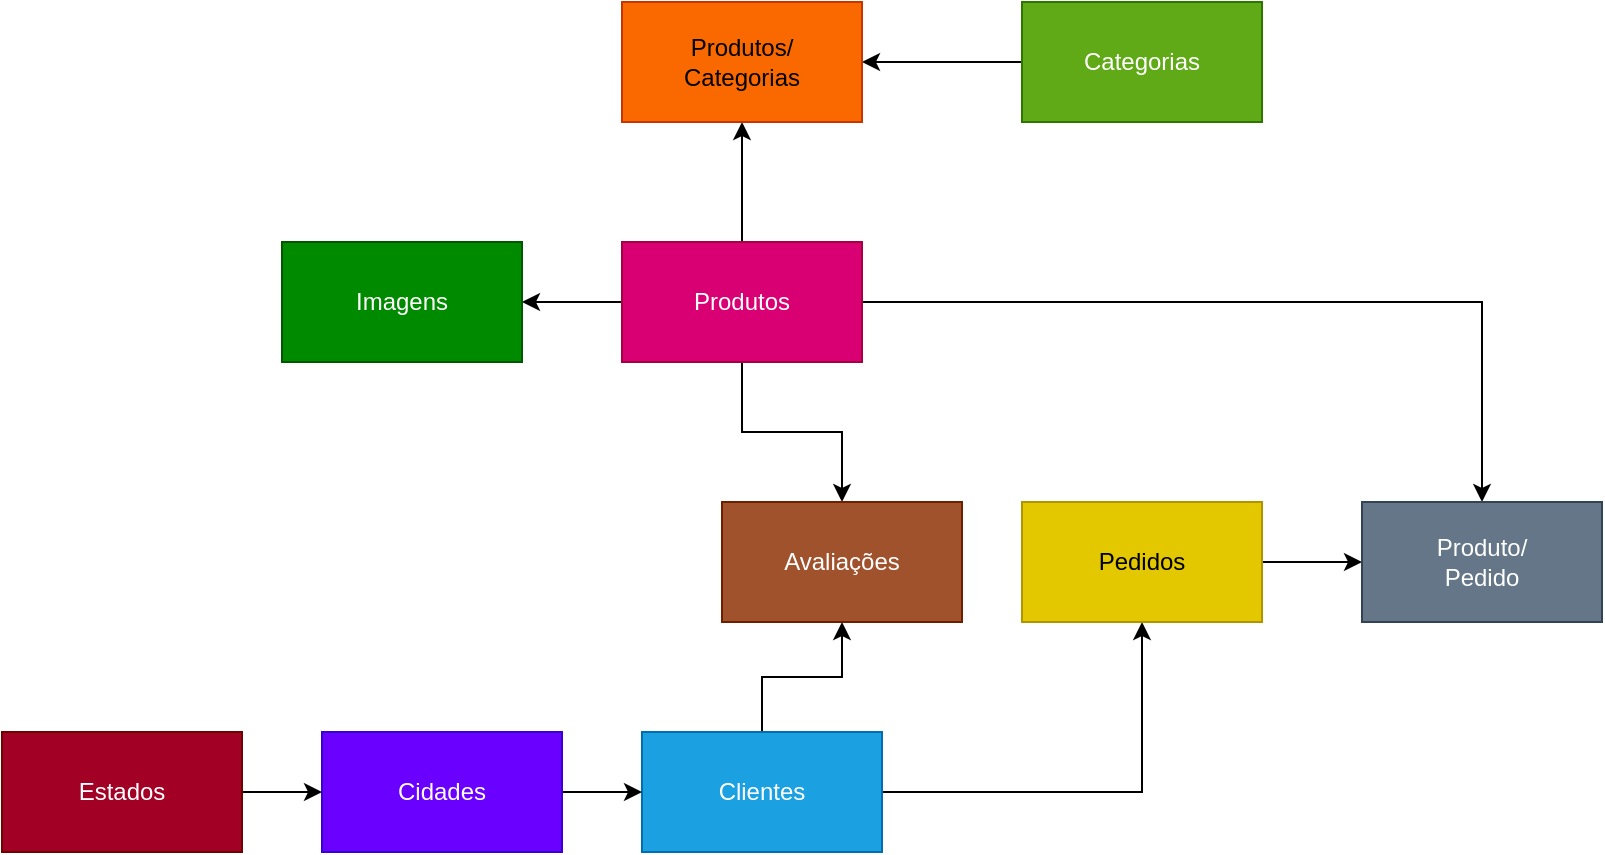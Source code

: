 <mxfile version="24.1.0" type="device" pages="2">
  <diagram name="Página-1" id="ehkid5GcVev5t1_d9UQd">
    <mxGraphModel dx="1036" dy="640" grid="1" gridSize="10" guides="1" tooltips="1" connect="1" arrows="1" fold="1" page="1" pageScale="1" pageWidth="827" pageHeight="1169" math="0" shadow="0">
      <root>
        <mxCell id="0" />
        <mxCell id="1" parent="0" />
        <mxCell id="BzZxOxJDK6EqMLM1544u-14" style="edgeStyle=orthogonalEdgeStyle;rounded=0;orthogonalLoop=1;jettySize=auto;html=1;entryX=1;entryY=0.5;entryDx=0;entryDy=0;" edge="1" parent="1" source="BzZxOxJDK6EqMLM1544u-1" target="BzZxOxJDK6EqMLM1544u-6">
          <mxGeometry relative="1" as="geometry" />
        </mxCell>
        <mxCell id="BzZxOxJDK6EqMLM1544u-16" style="edgeStyle=orthogonalEdgeStyle;rounded=0;orthogonalLoop=1;jettySize=auto;html=1;" edge="1" parent="1" source="BzZxOxJDK6EqMLM1544u-1" target="BzZxOxJDK6EqMLM1544u-11">
          <mxGeometry relative="1" as="geometry" />
        </mxCell>
        <mxCell id="BzZxOxJDK6EqMLM1544u-18" style="edgeStyle=orthogonalEdgeStyle;rounded=0;orthogonalLoop=1;jettySize=auto;html=1;entryX=0.5;entryY=0;entryDx=0;entryDy=0;" edge="1" parent="1" source="BzZxOxJDK6EqMLM1544u-1" target="BzZxOxJDK6EqMLM1544u-10">
          <mxGeometry relative="1" as="geometry" />
        </mxCell>
        <mxCell id="BzZxOxJDK6EqMLM1544u-24" style="edgeStyle=orthogonalEdgeStyle;rounded=0;orthogonalLoop=1;jettySize=auto;html=1;entryX=0.5;entryY=1;entryDx=0;entryDy=0;" edge="1" parent="1" source="BzZxOxJDK6EqMLM1544u-1" target="BzZxOxJDK6EqMLM1544u-8">
          <mxGeometry relative="1" as="geometry" />
        </mxCell>
        <mxCell id="BzZxOxJDK6EqMLM1544u-1" value="Produtos" style="rounded=0;whiteSpace=wrap;html=1;fillColor=#d80073;fontColor=#ffffff;strokeColor=#A50040;" vertex="1" parent="1">
          <mxGeometry x="324" y="140" width="120" height="60" as="geometry" />
        </mxCell>
        <mxCell id="BzZxOxJDK6EqMLM1544u-23" style="edgeStyle=orthogonalEdgeStyle;rounded=0;orthogonalLoop=1;jettySize=auto;html=1;entryX=1;entryY=0.5;entryDx=0;entryDy=0;" edge="1" parent="1" source="BzZxOxJDK6EqMLM1544u-2" target="BzZxOxJDK6EqMLM1544u-8">
          <mxGeometry relative="1" as="geometry" />
        </mxCell>
        <mxCell id="BzZxOxJDK6EqMLM1544u-2" value="Categorias" style="rounded=0;whiteSpace=wrap;html=1;fillColor=#60a917;fontColor=#ffffff;strokeColor=#2D7600;" vertex="1" parent="1">
          <mxGeometry x="524" y="20" width="120" height="60" as="geometry" />
        </mxCell>
        <mxCell id="BzZxOxJDK6EqMLM1544u-17" style="edgeStyle=orthogonalEdgeStyle;rounded=0;orthogonalLoop=1;jettySize=auto;html=1;entryX=0.5;entryY=1;entryDx=0;entryDy=0;" edge="1" parent="1" source="BzZxOxJDK6EqMLM1544u-3" target="BzZxOxJDK6EqMLM1544u-11">
          <mxGeometry relative="1" as="geometry" />
        </mxCell>
        <mxCell id="BzZxOxJDK6EqMLM1544u-19" style="edgeStyle=orthogonalEdgeStyle;rounded=0;orthogonalLoop=1;jettySize=auto;html=1;entryX=0.5;entryY=1;entryDx=0;entryDy=0;jumpSize=7;" edge="1" parent="1" source="BzZxOxJDK6EqMLM1544u-3" target="BzZxOxJDK6EqMLM1544u-9">
          <mxGeometry relative="1" as="geometry" />
        </mxCell>
        <mxCell id="BzZxOxJDK6EqMLM1544u-3" value="Clientes" style="rounded=0;whiteSpace=wrap;html=1;fillColor=#1ba1e2;fontColor=#ffffff;strokeColor=#006EAF;" vertex="1" parent="1">
          <mxGeometry x="334" y="385" width="120" height="60" as="geometry" />
        </mxCell>
        <mxCell id="BzZxOxJDK6EqMLM1544u-13" style="edgeStyle=orthogonalEdgeStyle;rounded=0;orthogonalLoop=1;jettySize=auto;html=1;entryX=0;entryY=0.5;entryDx=0;entryDy=0;" edge="1" parent="1" source="BzZxOxJDK6EqMLM1544u-4" target="BzZxOxJDK6EqMLM1544u-3">
          <mxGeometry relative="1" as="geometry" />
        </mxCell>
        <mxCell id="BzZxOxJDK6EqMLM1544u-4" value="Cidades" style="rounded=0;whiteSpace=wrap;html=1;fillColor=#6a00ff;fontColor=#ffffff;strokeColor=#3700CC;" vertex="1" parent="1">
          <mxGeometry x="174" y="385" width="120" height="60" as="geometry" />
        </mxCell>
        <mxCell id="BzZxOxJDK6EqMLM1544u-12" style="edgeStyle=orthogonalEdgeStyle;rounded=0;orthogonalLoop=1;jettySize=auto;html=1;entryX=0;entryY=0.5;entryDx=0;entryDy=0;" edge="1" parent="1" source="BzZxOxJDK6EqMLM1544u-5" target="BzZxOxJDK6EqMLM1544u-4">
          <mxGeometry relative="1" as="geometry" />
        </mxCell>
        <mxCell id="BzZxOxJDK6EqMLM1544u-5" value="Estados" style="rounded=0;whiteSpace=wrap;html=1;fillColor=#a20025;fontColor=#ffffff;strokeColor=#6F0000;" vertex="1" parent="1">
          <mxGeometry x="14" y="385" width="120" height="60" as="geometry" />
        </mxCell>
        <mxCell id="BzZxOxJDK6EqMLM1544u-6" value="Imagens" style="rounded=0;whiteSpace=wrap;html=1;fillColor=#008a00;fontColor=#ffffff;strokeColor=#005700;" vertex="1" parent="1">
          <mxGeometry x="154" y="140" width="120" height="60" as="geometry" />
        </mxCell>
        <mxCell id="BzZxOxJDK6EqMLM1544u-8" value="Produtos/&lt;div&gt;Categorias&lt;/div&gt;" style="rounded=0;whiteSpace=wrap;html=1;fillColor=#fa6800;fontColor=#000000;strokeColor=#C73500;" vertex="1" parent="1">
          <mxGeometry x="324" y="20" width="120" height="60" as="geometry" />
        </mxCell>
        <mxCell id="BzZxOxJDK6EqMLM1544u-20" style="edgeStyle=orthogonalEdgeStyle;rounded=0;orthogonalLoop=1;jettySize=auto;html=1;entryX=0;entryY=0.5;entryDx=0;entryDy=0;" edge="1" parent="1" source="BzZxOxJDK6EqMLM1544u-9" target="BzZxOxJDK6EqMLM1544u-10">
          <mxGeometry relative="1" as="geometry" />
        </mxCell>
        <mxCell id="BzZxOxJDK6EqMLM1544u-9" value="Pedidos" style="rounded=0;whiteSpace=wrap;html=1;fillColor=#e3c800;fontColor=#000000;strokeColor=#B09500;" vertex="1" parent="1">
          <mxGeometry x="524" y="270" width="120" height="60" as="geometry" />
        </mxCell>
        <mxCell id="BzZxOxJDK6EqMLM1544u-10" value="Produto/&lt;div&gt;Pedido&lt;/div&gt;" style="rounded=0;whiteSpace=wrap;html=1;fillColor=#647687;fontColor=#ffffff;strokeColor=#314354;" vertex="1" parent="1">
          <mxGeometry x="694" y="270" width="120" height="60" as="geometry" />
        </mxCell>
        <mxCell id="BzZxOxJDK6EqMLM1544u-11" value="Avaliações" style="rounded=0;whiteSpace=wrap;html=1;fillColor=#a0522d;fontColor=#ffffff;strokeColor=#6D1F00;" vertex="1" parent="1">
          <mxGeometry x="374" y="270" width="120" height="60" as="geometry" />
        </mxCell>
      </root>
    </mxGraphModel>
  </diagram>
  <diagram id="-Fr4Ofs1yqw5rrkNdhEI" name="Página-2">
    <mxGraphModel dx="1750" dy="1092" grid="1" gridSize="10" guides="1" tooltips="1" connect="1" arrows="1" fold="1" page="1" pageScale="1" pageWidth="827" pageHeight="1169" math="0" shadow="0">
      <root>
        <mxCell id="0" />
        <mxCell id="1" parent="0" />
        <mxCell id="9dLjlt2fR6YcO94l4jy7-6" value="Produtos/Categorias" style="swimlane;fontStyle=0;childLayout=stackLayout;horizontal=1;startSize=30;horizontalStack=0;resizeParent=1;resizeParentMax=0;resizeLast=0;collapsible=1;marginBottom=0;whiteSpace=wrap;html=1;fillColor=#fa6800;fontColor=#000000;strokeColor=#C73500;" vertex="1" parent="1">
          <mxGeometry x="290" y="10" width="140" height="120" as="geometry" />
        </mxCell>
        <mxCell id="9dLjlt2fR6YcO94l4jy7-7" value="id int PK&lt;span style=&quot;white-space: pre;&quot;&gt;&#x9;&lt;/span&gt;" style="text;strokeColor=#C73500;fillColor=#fa6800;align=left;verticalAlign=middle;spacingLeft=4;spacingRight=4;overflow=hidden;points=[[0,0.5],[1,0.5]];portConstraint=eastwest;rotatable=0;whiteSpace=wrap;html=1;fontColor=#000000;" vertex="1" parent="9dLjlt2fR6YcO94l4jy7-6">
          <mxGeometry y="30" width="140" height="30" as="geometry" />
        </mxCell>
        <mxCell id="9dLjlt2fR6YcO94l4jy7-8" value="idCategoria int FK" style="text;strokeColor=#2D7600;fillColor=#60a917;align=left;verticalAlign=middle;spacingLeft=4;spacingRight=4;overflow=hidden;points=[[0,0.5],[1,0.5]];portConstraint=eastwest;rotatable=0;whiteSpace=wrap;html=1;fontColor=#ffffff;" vertex="1" parent="9dLjlt2fR6YcO94l4jy7-6">
          <mxGeometry y="60" width="140" height="30" as="geometry" />
        </mxCell>
        <mxCell id="9dLjlt2fR6YcO94l4jy7-9" value="idProduto int PK" style="text;strokeColor=#A50040;fillColor=#d80073;align=left;verticalAlign=middle;spacingLeft=4;spacingRight=4;overflow=hidden;points=[[0,0.5],[1,0.5]];portConstraint=eastwest;rotatable=0;whiteSpace=wrap;html=1;fontColor=#ffffff;" vertex="1" parent="9dLjlt2fR6YcO94l4jy7-6">
          <mxGeometry y="90" width="140" height="30" as="geometry" />
        </mxCell>
        <mxCell id="GADHreK3vYwlt7wOjyap-1" value="Categorias" style="swimlane;fontStyle=0;childLayout=stackLayout;horizontal=1;startSize=30;horizontalStack=0;resizeParent=1;resizeParentMax=0;resizeLast=0;collapsible=1;marginBottom=0;whiteSpace=wrap;html=1;fillColor=#60a917;fontColor=#ffffff;strokeColor=#2D7600;" vertex="1" parent="1">
          <mxGeometry x="510" y="10" width="140" height="90" as="geometry" />
        </mxCell>
        <mxCell id="GADHreK3vYwlt7wOjyap-2" value="id int PK&lt;span style=&quot;white-space: pre;&quot;&gt;&#x9;&lt;/span&gt;" style="text;strokeColor=#2D7600;fillColor=#60a917;align=left;verticalAlign=middle;spacingLeft=4;spacingRight=4;overflow=hidden;points=[[0,0.5],[1,0.5]];portConstraint=eastwest;rotatable=0;whiteSpace=wrap;html=1;fontColor=#ffffff;" vertex="1" parent="GADHreK3vYwlt7wOjyap-1">
          <mxGeometry y="30" width="140" height="30" as="geometry" />
        </mxCell>
        <mxCell id="GADHreK3vYwlt7wOjyap-3" value="nome varchar(100)" style="text;strokeColor=#2D7600;fillColor=#60a917;align=left;verticalAlign=middle;spacingLeft=4;spacingRight=4;overflow=hidden;points=[[0,0.5],[1,0.5]];portConstraint=eastwest;rotatable=0;whiteSpace=wrap;html=1;fontColor=#ffffff;" vertex="1" parent="GADHreK3vYwlt7wOjyap-1">
          <mxGeometry y="60" width="140" height="30" as="geometry" />
        </mxCell>
        <mxCell id="GADHreK3vYwlt7wOjyap-5" value="Produtos" style="swimlane;fontStyle=0;childLayout=stackLayout;horizontal=1;startSize=30;horizontalStack=0;resizeParent=1;resizeParentMax=0;resizeLast=0;collapsible=1;marginBottom=0;whiteSpace=wrap;html=1;fillColor=#d80073;fontColor=#ffffff;strokeColor=#A50040;" vertex="1" parent="1">
          <mxGeometry x="280" y="150" width="140" height="180" as="geometry" />
        </mxCell>
        <mxCell id="GADHreK3vYwlt7wOjyap-6" value="id int PK" style="text;strokeColor=#A50040;fillColor=#d80073;align=left;verticalAlign=middle;spacingLeft=4;spacingRight=4;overflow=hidden;points=[[0,0.5],[1,0.5]];portConstraint=eastwest;rotatable=0;whiteSpace=wrap;html=1;fontColor=#ffffff;" vertex="1" parent="GADHreK3vYwlt7wOjyap-5">
          <mxGeometry y="30" width="140" height="30" as="geometry" />
        </mxCell>
        <mxCell id="GADHreK3vYwlt7wOjyap-7" value="nome varchar(100)" style="text;strokeColor=#A50040;fillColor=#d80073;align=left;verticalAlign=middle;spacingLeft=4;spacingRight=4;overflow=hidden;points=[[0,0.5],[1,0.5]];portConstraint=eastwest;rotatable=0;whiteSpace=wrap;html=1;fontColor=#ffffff;" vertex="1" parent="GADHreK3vYwlt7wOjyap-5">
          <mxGeometry y="60" width="140" height="30" as="geometry" />
        </mxCell>
        <mxCell id="GADHreK3vYwlt7wOjyap-12" value="preco decima(10,2)" style="text;strokeColor=#A50040;fillColor=#d80073;align=left;verticalAlign=middle;spacingLeft=4;spacingRight=4;overflow=hidden;points=[[0,0.5],[1,0.5]];portConstraint=eastwest;rotatable=0;whiteSpace=wrap;html=1;fontColor=#ffffff;" vertex="1" parent="GADHreK3vYwlt7wOjyap-5">
          <mxGeometry y="90" width="140" height="30" as="geometry" />
        </mxCell>
        <mxCell id="tBZSr1qqRvz942ZvEI0l-2" value="descricao text" style="text;strokeColor=#A50040;fillColor=#d80073;align=left;verticalAlign=middle;spacingLeft=4;spacingRight=4;overflow=hidden;points=[[0,0.5],[1,0.5]];portConstraint=eastwest;rotatable=0;whiteSpace=wrap;html=1;fontColor=#ffffff;" vertex="1" parent="GADHreK3vYwlt7wOjyap-5">
          <mxGeometry y="120" width="140" height="30" as="geometry" />
        </mxCell>
        <mxCell id="tBZSr1qqRvz942ZvEI0l-1" value="estoque int" style="text;strokeColor=#A50040;fillColor=#d80073;align=left;verticalAlign=middle;spacingLeft=4;spacingRight=4;overflow=hidden;points=[[0,0.5],[1,0.5]];portConstraint=eastwest;rotatable=0;whiteSpace=wrap;html=1;fontColor=#ffffff;" vertex="1" parent="GADHreK3vYwlt7wOjyap-5">
          <mxGeometry y="150" width="140" height="30" as="geometry" />
        </mxCell>
        <mxCell id="GADHreK3vYwlt7wOjyap-9" value="Imagens" style="swimlane;fontStyle=0;childLayout=stackLayout;horizontal=1;startSize=30;horizontalStack=0;resizeParent=1;resizeParentMax=0;resizeLast=0;collapsible=1;marginBottom=0;whiteSpace=wrap;html=1;fillColor=#008a00;fontColor=#ffffff;strokeColor=#005700;" vertex="1" parent="1">
          <mxGeometry x="80" y="160" width="140" height="120" as="geometry" />
        </mxCell>
        <mxCell id="GADHreK3vYwlt7wOjyap-10" value="id int PK" style="text;strokeColor=#005700;fillColor=#008a00;align=left;verticalAlign=middle;spacingLeft=4;spacingRight=4;overflow=hidden;points=[[0,0.5],[1,0.5]];portConstraint=eastwest;rotatable=0;whiteSpace=wrap;html=1;fontColor=#ffffff;" vertex="1" parent="GADHreK3vYwlt7wOjyap-9">
          <mxGeometry y="30" width="140" height="30" as="geometry" />
        </mxCell>
        <mxCell id="GADHreK3vYwlt7wOjyap-11" value="url varchar(100)" style="text;strokeColor=#005700;fillColor=#008a00;align=left;verticalAlign=middle;spacingLeft=4;spacingRight=4;overflow=hidden;points=[[0,0.5],[1,0.5]];portConstraint=eastwest;rotatable=0;whiteSpace=wrap;html=1;fontColor=#ffffff;" vertex="1" parent="GADHreK3vYwlt7wOjyap-9">
          <mxGeometry y="60" width="140" height="30" as="geometry" />
        </mxCell>
        <mxCell id="fdFpW478fv6ZdJe2EEDr-1" value="idProduto int FK" style="text;strokeColor=#A50040;fillColor=#d80073;align=left;verticalAlign=middle;spacingLeft=4;spacingRight=4;overflow=hidden;points=[[0,0.5],[1,0.5]];portConstraint=eastwest;rotatable=0;whiteSpace=wrap;html=1;fontColor=#ffffff;" vertex="1" parent="GADHreK3vYwlt7wOjyap-9">
          <mxGeometry y="90" width="140" height="30" as="geometry" />
        </mxCell>
        <mxCell id="tBZSr1qqRvz942ZvEI0l-3" value="Cidade" style="swimlane;fontStyle=0;childLayout=stackLayout;horizontal=1;startSize=30;horizontalStack=0;resizeParent=1;resizeParentMax=0;resizeLast=0;collapsible=1;marginBottom=0;whiteSpace=wrap;html=1;fillColor=#6a00ff;fontColor=#ffffff;strokeColor=#3700CC;" vertex="1" parent="1">
          <mxGeometry x="200" y="680" width="140" height="120" as="geometry" />
        </mxCell>
        <mxCell id="tBZSr1qqRvz942ZvEI0l-4" value="id int PK" style="text;strokeColor=#3700CC;fillColor=#6a00ff;align=left;verticalAlign=middle;spacingLeft=4;spacingRight=4;overflow=hidden;points=[[0,0.5],[1,0.5]];portConstraint=eastwest;rotatable=0;whiteSpace=wrap;html=1;fontColor=#ffffff;" vertex="1" parent="tBZSr1qqRvz942ZvEI0l-3">
          <mxGeometry y="30" width="140" height="30" as="geometry" />
        </mxCell>
        <mxCell id="tBZSr1qqRvz942ZvEI0l-5" value="nome varcahr(100)" style="text;strokeColor=#3700CC;fillColor=#6a00ff;align=left;verticalAlign=middle;spacingLeft=4;spacingRight=4;overflow=hidden;points=[[0,0.5],[1,0.5]];portConstraint=eastwest;rotatable=0;whiteSpace=wrap;html=1;fontColor=#ffffff;" vertex="1" parent="tBZSr1qqRvz942ZvEI0l-3">
          <mxGeometry y="60" width="140" height="30" as="geometry" />
        </mxCell>
        <mxCell id="tBZSr1qqRvz942ZvEI0l-6" value="idEstado int FK" style="text;strokeColor=#6F0000;fillColor=#a20025;align=left;verticalAlign=middle;spacingLeft=4;spacingRight=4;overflow=hidden;points=[[0,0.5],[1,0.5]];portConstraint=eastwest;rotatable=0;whiteSpace=wrap;html=1;fontColor=#ffffff;" vertex="1" parent="tBZSr1qqRvz942ZvEI0l-3">
          <mxGeometry y="90" width="140" height="30" as="geometry" />
        </mxCell>
        <mxCell id="M4ibft5_ZV4k1ICFtOgJ-1" style="edgeStyle=orthogonalEdgeStyle;rounded=0;orthogonalLoop=1;jettySize=auto;html=1;entryX=1;entryY=0.5;entryDx=0;entryDy=0;" edge="1" parent="1" source="GADHreK3vYwlt7wOjyap-2" target="9dLjlt2fR6YcO94l4jy7-8">
          <mxGeometry relative="1" as="geometry" />
        </mxCell>
        <mxCell id="M4ibft5_ZV4k1ICFtOgJ-2" style="edgeStyle=orthogonalEdgeStyle;rounded=0;orthogonalLoop=1;jettySize=auto;html=1;entryX=1;entryY=0.5;entryDx=0;entryDy=0;" edge="1" parent="1" source="GADHreK3vYwlt7wOjyap-6" target="9dLjlt2fR6YcO94l4jy7-9">
          <mxGeometry relative="1" as="geometry">
            <Array as="points">
              <mxPoint x="450" y="200" />
              <mxPoint x="450" y="115" />
            </Array>
          </mxGeometry>
        </mxCell>
        <mxCell id="M4ibft5_ZV4k1ICFtOgJ-3" style="edgeStyle=orthogonalEdgeStyle;rounded=0;orthogonalLoop=1;jettySize=auto;html=1;entryX=1;entryY=0.5;entryDx=0;entryDy=0;" edge="1" parent="1" source="GADHreK3vYwlt7wOjyap-6" target="fdFpW478fv6ZdJe2EEDr-1">
          <mxGeometry relative="1" as="geometry" />
        </mxCell>
        <mxCell id="gZ8MGhLTzja9ANyA71RH-1" value="Estado" style="swimlane;fontStyle=0;childLayout=stackLayout;horizontal=1;startSize=30;horizontalStack=0;resizeParent=1;resizeParentMax=0;resizeLast=0;collapsible=1;marginBottom=0;whiteSpace=wrap;html=1;fillColor=#a20025;fontColor=#ffffff;strokeColor=#6F0000;" vertex="1" parent="1">
          <mxGeometry y="680" width="140" height="120" as="geometry" />
        </mxCell>
        <mxCell id="gZ8MGhLTzja9ANyA71RH-2" value="id int PK" style="text;strokeColor=#6F0000;fillColor=#a20025;align=left;verticalAlign=middle;spacingLeft=4;spacingRight=4;overflow=hidden;points=[[0,0.5],[1,0.5]];portConstraint=eastwest;rotatable=0;whiteSpace=wrap;html=1;fontColor=#ffffff;" vertex="1" parent="gZ8MGhLTzja9ANyA71RH-1">
          <mxGeometry y="30" width="140" height="30" as="geometry" />
        </mxCell>
        <mxCell id="gZ8MGhLTzja9ANyA71RH-3" value="nome varchar(50)" style="text;strokeColor=#6F0000;fillColor=#a20025;align=left;verticalAlign=middle;spacingLeft=4;spacingRight=4;overflow=hidden;points=[[0,0.5],[1,0.5]];portConstraint=eastwest;rotatable=0;whiteSpace=wrap;html=1;fontColor=#ffffff;" vertex="1" parent="gZ8MGhLTzja9ANyA71RH-1">
          <mxGeometry y="60" width="140" height="30" as="geometry" />
        </mxCell>
        <mxCell id="gZ8MGhLTzja9ANyA71RH-4" value="sigla char(2)" style="text;strokeColor=#6F0000;fillColor=#a20025;align=left;verticalAlign=middle;spacingLeft=4;spacingRight=4;overflow=hidden;points=[[0,0.5],[1,0.5]];portConstraint=eastwest;rotatable=0;whiteSpace=wrap;html=1;fontColor=#ffffff;" vertex="1" parent="gZ8MGhLTzja9ANyA71RH-1">
          <mxGeometry y="90" width="140" height="30" as="geometry" />
        </mxCell>
        <mxCell id="Nb3d69CeB8lXVTPSH7Hc-1" style="edgeStyle=orthogonalEdgeStyle;rounded=0;orthogonalLoop=1;jettySize=auto;html=1;entryX=0;entryY=0.5;entryDx=0;entryDy=0;" edge="1" parent="1" source="gZ8MGhLTzja9ANyA71RH-2" target="tBZSr1qqRvz942ZvEI0l-6">
          <mxGeometry relative="1" as="geometry" />
        </mxCell>
        <mxCell id="Kip8uCzlcRUpiSqyPAht-1" value="Produto/Pedido" style="swimlane;fontStyle=0;childLayout=stackLayout;horizontal=1;startSize=30;horizontalStack=0;resizeParent=1;resizeParentMax=0;resizeLast=0;collapsible=1;marginBottom=0;whiteSpace=wrap;html=1;fillColor=#647687;fontColor=#ffffff;strokeColor=#314354;" vertex="1" parent="1">
          <mxGeometry x="687" y="240" width="140" height="180" as="geometry" />
        </mxCell>
        <mxCell id="Kip8uCzlcRUpiSqyPAht-2" value="id int PK" style="text;strokeColor=#314354;fillColor=#647687;align=left;verticalAlign=middle;spacingLeft=4;spacingRight=4;overflow=hidden;points=[[0,0.5],[1,0.5]];portConstraint=eastwest;rotatable=0;whiteSpace=wrap;html=1;fontColor=#ffffff;" vertex="1" parent="Kip8uCzlcRUpiSqyPAht-1">
          <mxGeometry y="30" width="140" height="30" as="geometry" />
        </mxCell>
        <mxCell id="Kip8uCzlcRUpiSqyPAht-3" value="idProduto int FK" style="text;strokeColor=#A50040;fillColor=#d80073;align=left;verticalAlign=middle;spacingLeft=4;spacingRight=4;overflow=hidden;points=[[0,0.5],[1,0.5]];portConstraint=eastwest;rotatable=0;whiteSpace=wrap;html=1;fontColor=#ffffff;" vertex="1" parent="Kip8uCzlcRUpiSqyPAht-1">
          <mxGeometry y="60" width="140" height="30" as="geometry" />
        </mxCell>
        <mxCell id="mWwnadnCtT_ntZtczeJ5-1" value="quantidade int" style="text;strokeColor=#314354;fillColor=#647687;align=left;verticalAlign=middle;spacingLeft=4;spacingRight=4;overflow=hidden;points=[[0,0.5],[1,0.5]];portConstraint=eastwest;rotatable=0;whiteSpace=wrap;html=1;fontColor=#ffffff;" vertex="1" parent="Kip8uCzlcRUpiSqyPAht-1">
          <mxGeometry y="90" width="140" height="30" as="geometry" />
        </mxCell>
        <mxCell id="mWwnadnCtT_ntZtczeJ5-2" value="preçoNoDia decimal(10,2)" style="text;strokeColor=#314354;fillColor=#647687;align=left;verticalAlign=middle;spacingLeft=4;spacingRight=4;overflow=hidden;points=[[0,0.5],[1,0.5]];portConstraint=eastwest;rotatable=0;whiteSpace=wrap;html=1;fontColor=#ffffff;" vertex="1" parent="Kip8uCzlcRUpiSqyPAht-1">
          <mxGeometry y="120" width="140" height="30" as="geometry" />
        </mxCell>
        <mxCell id="Kip8uCzlcRUpiSqyPAht-4" value="idPedido int FK" style="text;strokeColor=#314354;fillColor=#647687;align=left;verticalAlign=middle;spacingLeft=4;spacingRight=4;overflow=hidden;points=[[0,0.5],[1,0.5]];portConstraint=eastwest;rotatable=0;whiteSpace=wrap;html=1;fontColor=#ffffff;" vertex="1" parent="Kip8uCzlcRUpiSqyPAht-1">
          <mxGeometry y="150" width="140" height="30" as="geometry" />
        </mxCell>
        <mxCell id="Kip8uCzlcRUpiSqyPAht-5" value="Pedido" style="swimlane;fontStyle=0;childLayout=stackLayout;horizontal=1;startSize=30;horizontalStack=0;resizeParent=1;resizeParentMax=0;resizeLast=0;collapsible=1;marginBottom=0;whiteSpace=wrap;html=1;fillColor=#e3c800;fontColor=#000000;strokeColor=#B09500;" vertex="1" parent="1">
          <mxGeometry x="520" y="250" width="140" height="180" as="geometry" />
        </mxCell>
        <mxCell id="Kip8uCzlcRUpiSqyPAht-6" value="id int PK" style="text;strokeColor=#B09500;fillColor=#e3c800;align=left;verticalAlign=middle;spacingLeft=4;spacingRight=4;overflow=hidden;points=[[0,0.5],[1,0.5]];portConstraint=eastwest;rotatable=0;whiteSpace=wrap;html=1;fontColor=#000000;" vertex="1" parent="Kip8uCzlcRUpiSqyPAht-5">
          <mxGeometry y="30" width="140" height="30" as="geometry" />
        </mxCell>
        <mxCell id="Kip8uCzlcRUpiSqyPAht-7" value="idCliente int FK" style="text;strokeColor=#006EAF;fillColor=#1ba1e2;align=left;verticalAlign=middle;spacingLeft=4;spacingRight=4;overflow=hidden;points=[[0,0.5],[1,0.5]];portConstraint=eastwest;rotatable=0;whiteSpace=wrap;html=1;fontColor=#ffffff;" vertex="1" parent="Kip8uCzlcRUpiSqyPAht-5">
          <mxGeometry y="60" width="140" height="30" as="geometry" />
        </mxCell>
        <mxCell id="Kip8uCzlcRUpiSqyPAht-20" value="status int" style="text;strokeColor=#B09500;fillColor=#e3c800;align=left;verticalAlign=middle;spacingLeft=4;spacingRight=4;overflow=hidden;points=[[0,0.5],[1,0.5]];portConstraint=eastwest;rotatable=0;whiteSpace=wrap;html=1;fontColor=#000000;" vertex="1" parent="Kip8uCzlcRUpiSqyPAht-5">
          <mxGeometry y="90" width="140" height="30" as="geometry" />
        </mxCell>
        <mxCell id="Kip8uCzlcRUpiSqyPAht-21" value="total decimal(20,2)" style="text;strokeColor=#B09500;fillColor=#e3c800;align=left;verticalAlign=middle;spacingLeft=4;spacingRight=4;overflow=hidden;points=[[0,0.5],[1,0.5]];portConstraint=eastwest;rotatable=0;whiteSpace=wrap;html=1;fontColor=#000000;" vertex="1" parent="Kip8uCzlcRUpiSqyPAht-5">
          <mxGeometry y="120" width="140" height="30" as="geometry" />
        </mxCell>
        <mxCell id="Kip8uCzlcRUpiSqyPAht-8" value="data datetime" style="text;strokeColor=#B09500;fillColor=#e3c800;align=left;verticalAlign=middle;spacingLeft=4;spacingRight=4;overflow=hidden;points=[[0,0.5],[1,0.5]];portConstraint=eastwest;rotatable=0;whiteSpace=wrap;html=1;fontColor=#000000;" vertex="1" parent="Kip8uCzlcRUpiSqyPAht-5">
          <mxGeometry y="150" width="140" height="30" as="geometry" />
        </mxCell>
        <mxCell id="Kip8uCzlcRUpiSqyPAht-9" value="Clientes" style="swimlane;fontStyle=0;childLayout=stackLayout;horizontal=1;startSize=30;horizontalStack=0;resizeParent=1;resizeParentMax=0;resizeLast=0;collapsible=1;marginBottom=0;whiteSpace=wrap;html=1;fillColor=#1ba1e2;fontColor=#ffffff;strokeColor=#006EAF;" vertex="1" parent="1">
          <mxGeometry x="370" y="610" width="140" height="300" as="geometry" />
        </mxCell>
        <mxCell id="Kip8uCzlcRUpiSqyPAht-10" value="id int PK" style="text;strokeColor=#006EAF;fillColor=#1ba1e2;align=left;verticalAlign=middle;spacingLeft=4;spacingRight=4;overflow=hidden;points=[[0,0.5],[1,0.5]];portConstraint=eastwest;rotatable=0;whiteSpace=wrap;html=1;fontColor=#ffffff;" vertex="1" parent="Kip8uCzlcRUpiSqyPAht-9">
          <mxGeometry y="30" width="140" height="30" as="geometry" />
        </mxCell>
        <mxCell id="Kip8uCzlcRUpiSqyPAht-11" value="nome varchar(100)" style="text;strokeColor=#006EAF;fillColor=#1ba1e2;align=left;verticalAlign=middle;spacingLeft=4;spacingRight=4;overflow=hidden;points=[[0,0.5],[1,0.5]];portConstraint=eastwest;rotatable=0;whiteSpace=wrap;html=1;fontColor=#ffffff;" vertex="1" parent="Kip8uCzlcRUpiSqyPAht-9">
          <mxGeometry y="60" width="140" height="30" as="geometry" />
        </mxCell>
        <mxCell id="Kip8uCzlcRUpiSqyPAht-12" value="email varchar(100)" style="text;strokeColor=#006EAF;fillColor=#1ba1e2;align=left;verticalAlign=middle;spacingLeft=4;spacingRight=4;overflow=hidden;points=[[0,0.5],[1,0.5]];portConstraint=eastwest;rotatable=0;whiteSpace=wrap;html=1;fontColor=#ffffff;" vertex="1" parent="Kip8uCzlcRUpiSqyPAht-9">
          <mxGeometry y="90" width="140" height="30" as="geometry" />
        </mxCell>
        <mxCell id="Kip8uCzlcRUpiSqyPAht-13" value="endereço varchar(100)" style="text;strokeColor=#006EAF;fillColor=#1ba1e2;align=left;verticalAlign=middle;spacingLeft=4;spacingRight=4;overflow=hidden;points=[[0,0.5],[1,0.5]];portConstraint=eastwest;rotatable=0;whiteSpace=wrap;html=1;fontColor=#ffffff;" vertex="1" parent="Kip8uCzlcRUpiSqyPAht-9">
          <mxGeometry y="120" width="140" height="30" as="geometry" />
        </mxCell>
        <mxCell id="Kip8uCzlcRUpiSqyPAht-15" value="numero varchar(10)" style="text;strokeColor=#006EAF;fillColor=#1ba1e2;align=left;verticalAlign=middle;spacingLeft=4;spacingRight=4;overflow=hidden;points=[[0,0.5],[1,0.5]];portConstraint=eastwest;rotatable=0;whiteSpace=wrap;html=1;fontColor=#ffffff;" vertex="1" parent="Kip8uCzlcRUpiSqyPAht-9">
          <mxGeometry y="150" width="140" height="30" as="geometry" />
        </mxCell>
        <mxCell id="Kip8uCzlcRUpiSqyPAht-16" value="bairro varchar(100)" style="text;strokeColor=#006EAF;fillColor=#1ba1e2;align=left;verticalAlign=middle;spacingLeft=4;spacingRight=4;overflow=hidden;points=[[0,0.5],[1,0.5]];portConstraint=eastwest;rotatable=0;whiteSpace=wrap;html=1;fontColor=#ffffff;" vertex="1" parent="Kip8uCzlcRUpiSqyPAht-9">
          <mxGeometry y="180" width="140" height="30" as="geometry" />
        </mxCell>
        <mxCell id="Kip8uCzlcRUpiSqyPAht-17" value="cep int&amp;nbsp;" style="text;strokeColor=#006EAF;fillColor=#1ba1e2;align=left;verticalAlign=middle;spacingLeft=4;spacingRight=4;overflow=hidden;points=[[0,0.5],[1,0.5]];portConstraint=eastwest;rotatable=0;whiteSpace=wrap;html=1;fontColor=#ffffff;" vertex="1" parent="Kip8uCzlcRUpiSqyPAht-9">
          <mxGeometry y="210" width="140" height="30" as="geometry" />
        </mxCell>
        <mxCell id="Kip8uCzlcRUpiSqyPAht-18" value="complemento varchar(50)" style="text;strokeColor=#006EAF;fillColor=#1ba1e2;align=left;verticalAlign=middle;spacingLeft=4;spacingRight=4;overflow=hidden;points=[[0,0.5],[1,0.5]];portConstraint=eastwest;rotatable=0;whiteSpace=wrap;html=1;fontColor=#ffffff;" vertex="1" parent="Kip8uCzlcRUpiSqyPAht-9">
          <mxGeometry y="240" width="140" height="30" as="geometry" />
        </mxCell>
        <mxCell id="Kip8uCzlcRUpiSqyPAht-19" value="idCidade int FK" style="text;strokeColor=#3700CC;fillColor=#6a00ff;align=left;verticalAlign=middle;spacingLeft=4;spacingRight=4;overflow=hidden;points=[[0,0.5],[1,0.5]];portConstraint=eastwest;rotatable=0;whiteSpace=wrap;html=1;fontColor=#ffffff;" vertex="1" parent="Kip8uCzlcRUpiSqyPAht-9">
          <mxGeometry y="270" width="140" height="30" as="geometry" />
        </mxCell>
        <mxCell id="TZ7VR74fiQkqlCE4zfSa-1" value="Avaliações" style="swimlane;fontStyle=0;childLayout=stackLayout;horizontal=1;startSize=30;horizontalStack=0;resizeParent=1;resizeParentMax=0;resizeLast=0;collapsible=1;marginBottom=0;whiteSpace=wrap;html=1;fillColor=#a0522d;fontColor=#ffffff;strokeColor=#6D1F00;" vertex="1" parent="1">
          <mxGeometry x="320" y="370" width="140" height="210" as="geometry" />
        </mxCell>
        <mxCell id="TZ7VR74fiQkqlCE4zfSa-2" value="id int PK" style="text;strokeColor=#6D1F00;fillColor=#a0522d;align=left;verticalAlign=middle;spacingLeft=4;spacingRight=4;overflow=hidden;points=[[0,0.5],[1,0.5]];portConstraint=eastwest;rotatable=0;whiteSpace=wrap;html=1;fontColor=#ffffff;" vertex="1" parent="TZ7VR74fiQkqlCE4zfSa-1">
          <mxGeometry y="30" width="140" height="30" as="geometry" />
        </mxCell>
        <mxCell id="TZ7VR74fiQkqlCE4zfSa-3" value="idProduto int FK" style="text;strokeColor=#A50040;fillColor=#d80073;align=left;verticalAlign=middle;spacingLeft=4;spacingRight=4;overflow=hidden;points=[[0,0.5],[1,0.5]];portConstraint=eastwest;rotatable=0;whiteSpace=wrap;html=1;fontColor=#ffffff;" vertex="1" parent="TZ7VR74fiQkqlCE4zfSa-1">
          <mxGeometry y="60" width="140" height="30" as="geometry" />
        </mxCell>
        <mxCell id="TZ7VR74fiQkqlCE4zfSa-4" value="idCliente int FK" style="text;strokeColor=#006EAF;fillColor=#1ba1e2;align=left;verticalAlign=middle;spacingLeft=4;spacingRight=4;overflow=hidden;points=[[0,0.5],[1,0.5]];portConstraint=eastwest;rotatable=0;whiteSpace=wrap;html=1;fontColor=#ffffff;" vertex="1" parent="TZ7VR74fiQkqlCE4zfSa-1">
          <mxGeometry y="90" width="140" height="30" as="geometry" />
        </mxCell>
        <mxCell id="TZ7VR74fiQkqlCE4zfSa-5" value="comentario text" style="text;strokeColor=#6D1F00;fillColor=#a0522d;align=left;verticalAlign=middle;spacingLeft=4;spacingRight=4;overflow=hidden;points=[[0,0.5],[1,0.5]];portConstraint=eastwest;rotatable=0;whiteSpace=wrap;html=1;fontColor=#ffffff;" vertex="1" parent="TZ7VR74fiQkqlCE4zfSa-1">
          <mxGeometry y="120" width="140" height="30" as="geometry" />
        </mxCell>
        <mxCell id="TZ7VR74fiQkqlCE4zfSa-6" value="nota int" style="text;strokeColor=#6D1F00;fillColor=#a0522d;align=left;verticalAlign=middle;spacingLeft=4;spacingRight=4;overflow=hidden;points=[[0,0.5],[1,0.5]];portConstraint=eastwest;rotatable=0;whiteSpace=wrap;html=1;fontColor=#ffffff;" vertex="1" parent="TZ7VR74fiQkqlCE4zfSa-1">
          <mxGeometry y="150" width="140" height="30" as="geometry" />
        </mxCell>
        <mxCell id="TZ7VR74fiQkqlCE4zfSa-7" value="data date" style="text;strokeColor=#6D1F00;fillColor=#a0522d;align=left;verticalAlign=middle;spacingLeft=4;spacingRight=4;overflow=hidden;points=[[0,0.5],[1,0.5]];portConstraint=eastwest;rotatable=0;whiteSpace=wrap;html=1;fontColor=#ffffff;" vertex="1" parent="TZ7VR74fiQkqlCE4zfSa-1">
          <mxGeometry y="180" width="140" height="30" as="geometry" />
        </mxCell>
        <mxCell id="cVFMFVXrMRTqn0b5G4oV-1" style="edgeStyle=orthogonalEdgeStyle;rounded=0;orthogonalLoop=1;jettySize=auto;html=1;entryX=1;entryY=0.5;entryDx=0;entryDy=0;" edge="1" parent="1" source="GADHreK3vYwlt7wOjyap-6" target="TZ7VR74fiQkqlCE4zfSa-3">
          <mxGeometry relative="1" as="geometry">
            <mxPoint x="450" y="420" as="targetPoint" />
            <Array as="points">
              <mxPoint x="480" y="205" />
              <mxPoint x="480" y="445" />
            </Array>
          </mxGeometry>
        </mxCell>
        <mxCell id="hPNmR-mPRmremHCFKLj3-1" style="edgeStyle=orthogonalEdgeStyle;rounded=0;orthogonalLoop=1;jettySize=auto;html=1;entryX=0;entryY=0.5;entryDx=0;entryDy=0;" edge="1" parent="1" source="Kip8uCzlcRUpiSqyPAht-10" target="Kip8uCzlcRUpiSqyPAht-7">
          <mxGeometry relative="1" as="geometry" />
        </mxCell>
        <mxCell id="hPNmR-mPRmremHCFKLj3-2" style="edgeStyle=orthogonalEdgeStyle;rounded=0;orthogonalLoop=1;jettySize=auto;html=1;entryX=0;entryY=0.5;entryDx=0;entryDy=0;" edge="1" parent="1" source="GADHreK3vYwlt7wOjyap-6" target="Kip8uCzlcRUpiSqyPAht-3">
          <mxGeometry relative="1" as="geometry">
            <Array as="points">
              <mxPoint x="680" y="205" />
              <mxPoint x="680" y="315" />
            </Array>
          </mxGeometry>
        </mxCell>
        <mxCell id="lwdvApzMG7NPXC-kiNgy-1" style="edgeStyle=orthogonalEdgeStyle;rounded=0;orthogonalLoop=1;jettySize=auto;html=1;entryX=0;entryY=0.5;entryDx=0;entryDy=0;" edge="1" parent="1" source="tBZSr1qqRvz942ZvEI0l-4" target="Kip8uCzlcRUpiSqyPAht-19">
          <mxGeometry relative="1" as="geometry" />
        </mxCell>
      </root>
    </mxGraphModel>
  </diagram>
</mxfile>
